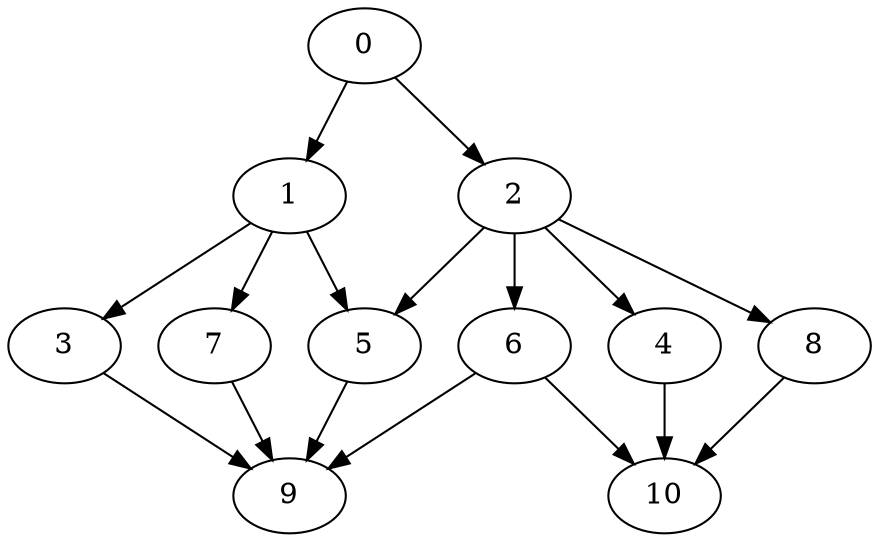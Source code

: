 digraph G {
  0 -> 1
  0 -> 2
  1 -> 3
  1 -> 5
  1 -> 7
  2 -> 4
  2 -> 5
  2 -> 6
  2 -> 8
  3 -> 9
  5 -> 9
  6 -> 9
  7 -> 9
  4 -> 10
  8 -> 10
  6 -> 10
}
